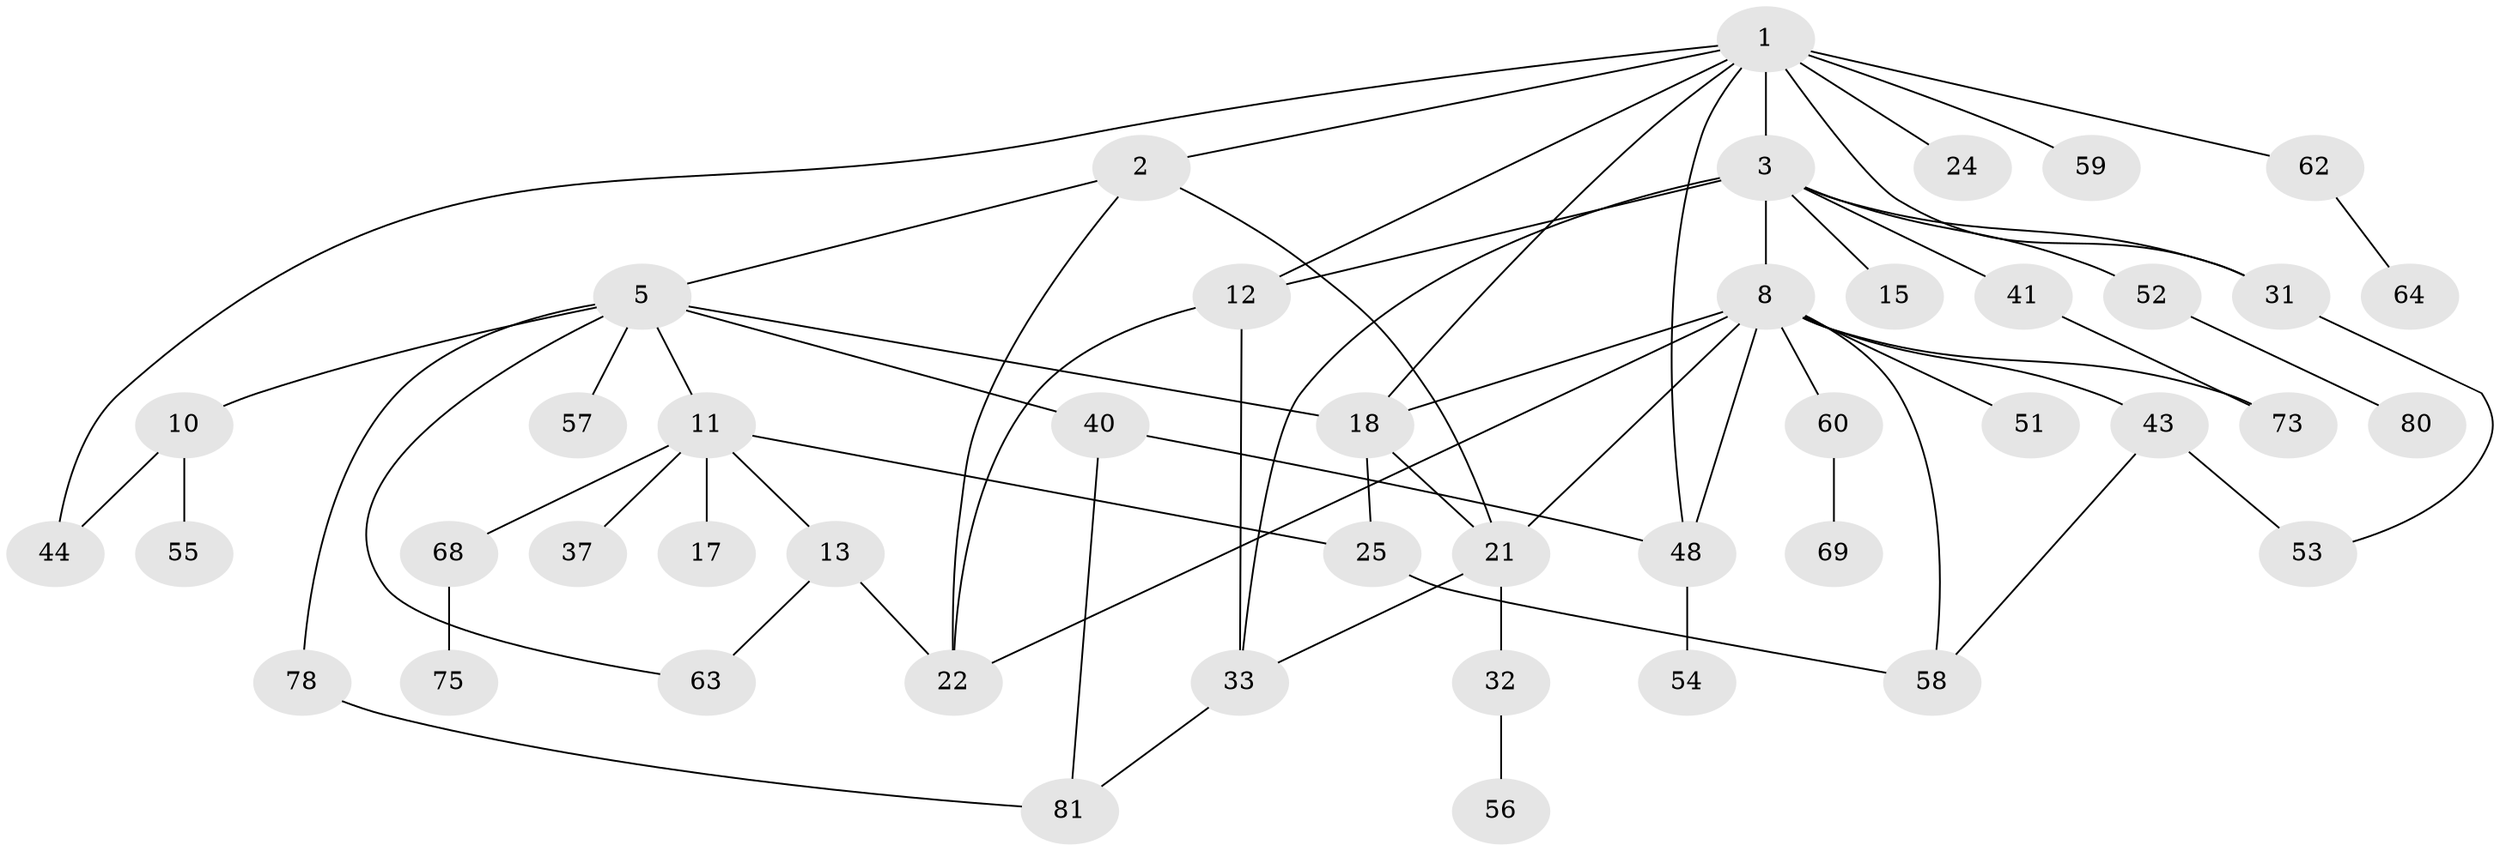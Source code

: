 // original degree distribution, {6: 0.02197802197802198, 4: 0.12087912087912088, 8: 0.01098901098901099, 2: 0.31868131868131866, 5: 0.04395604395604396, 3: 0.23076923076923078, 1: 0.25274725274725274}
// Generated by graph-tools (version 1.1) at 2025/13/03/09/25 04:13:31]
// undirected, 45 vertices, 66 edges
graph export_dot {
graph [start="1"]
  node [color=gray90,style=filled];
  1 [super="+9+6"];
  2;
  3 [super="+4+20"];
  5 [super="+7"];
  8 [super="+39+16"];
  10 [super="+19"];
  11 [super="+14+27"];
  12 [super="+70+45+34+46"];
  13 [super="+77+23"];
  15 [super="+91"];
  17;
  18 [super="+29"];
  21 [super="+30"];
  22;
  24 [super="+82"];
  25 [super="+50"];
  31 [super="+65"];
  32 [super="+71"];
  33 [super="+36"];
  37;
  40 [super="+83"];
  41;
  43;
  44;
  48 [super="+49+87"];
  51;
  52 [super="+72"];
  53;
  54;
  55;
  56;
  57;
  58 [super="+76"];
  59 [super="+79"];
  60 [super="+66"];
  62 [super="+67"];
  63;
  64;
  68;
  69;
  73;
  75;
  78;
  80;
  81;
  1 -- 2;
  1 -- 3;
  1 -- 18;
  1 -- 12;
  1 -- 24 [weight=2];
  1 -- 31;
  1 -- 48;
  1 -- 59;
  1 -- 44;
  1 -- 62;
  2 -- 5;
  2 -- 21;
  2 -- 22;
  3 -- 8;
  3 -- 15;
  3 -- 33;
  3 -- 41;
  3 -- 31;
  3 -- 12;
  3 -- 52;
  5 -- 10;
  5 -- 63;
  5 -- 78;
  5 -- 18;
  5 -- 40;
  5 -- 57;
  5 -- 11;
  8 -- 43;
  8 -- 48 [weight=2];
  8 -- 21;
  8 -- 73;
  8 -- 18;
  8 -- 51;
  8 -- 22;
  8 -- 58;
  8 -- 60;
  10 -- 55;
  10 -- 44;
  11 -- 13;
  11 -- 17;
  11 -- 25;
  11 -- 68;
  11 -- 37;
  12 -- 22;
  12 -- 33;
  13 -- 22;
  13 -- 63;
  18 -- 25;
  18 -- 21;
  21 -- 32;
  21 -- 33;
  25 -- 58;
  31 -- 53;
  32 -- 56;
  33 -- 81;
  40 -- 81;
  40 -- 48;
  41 -- 73;
  43 -- 53;
  43 -- 58;
  48 -- 54;
  52 -- 80;
  60 -- 69;
  62 -- 64;
  68 -- 75;
  78 -- 81;
}
